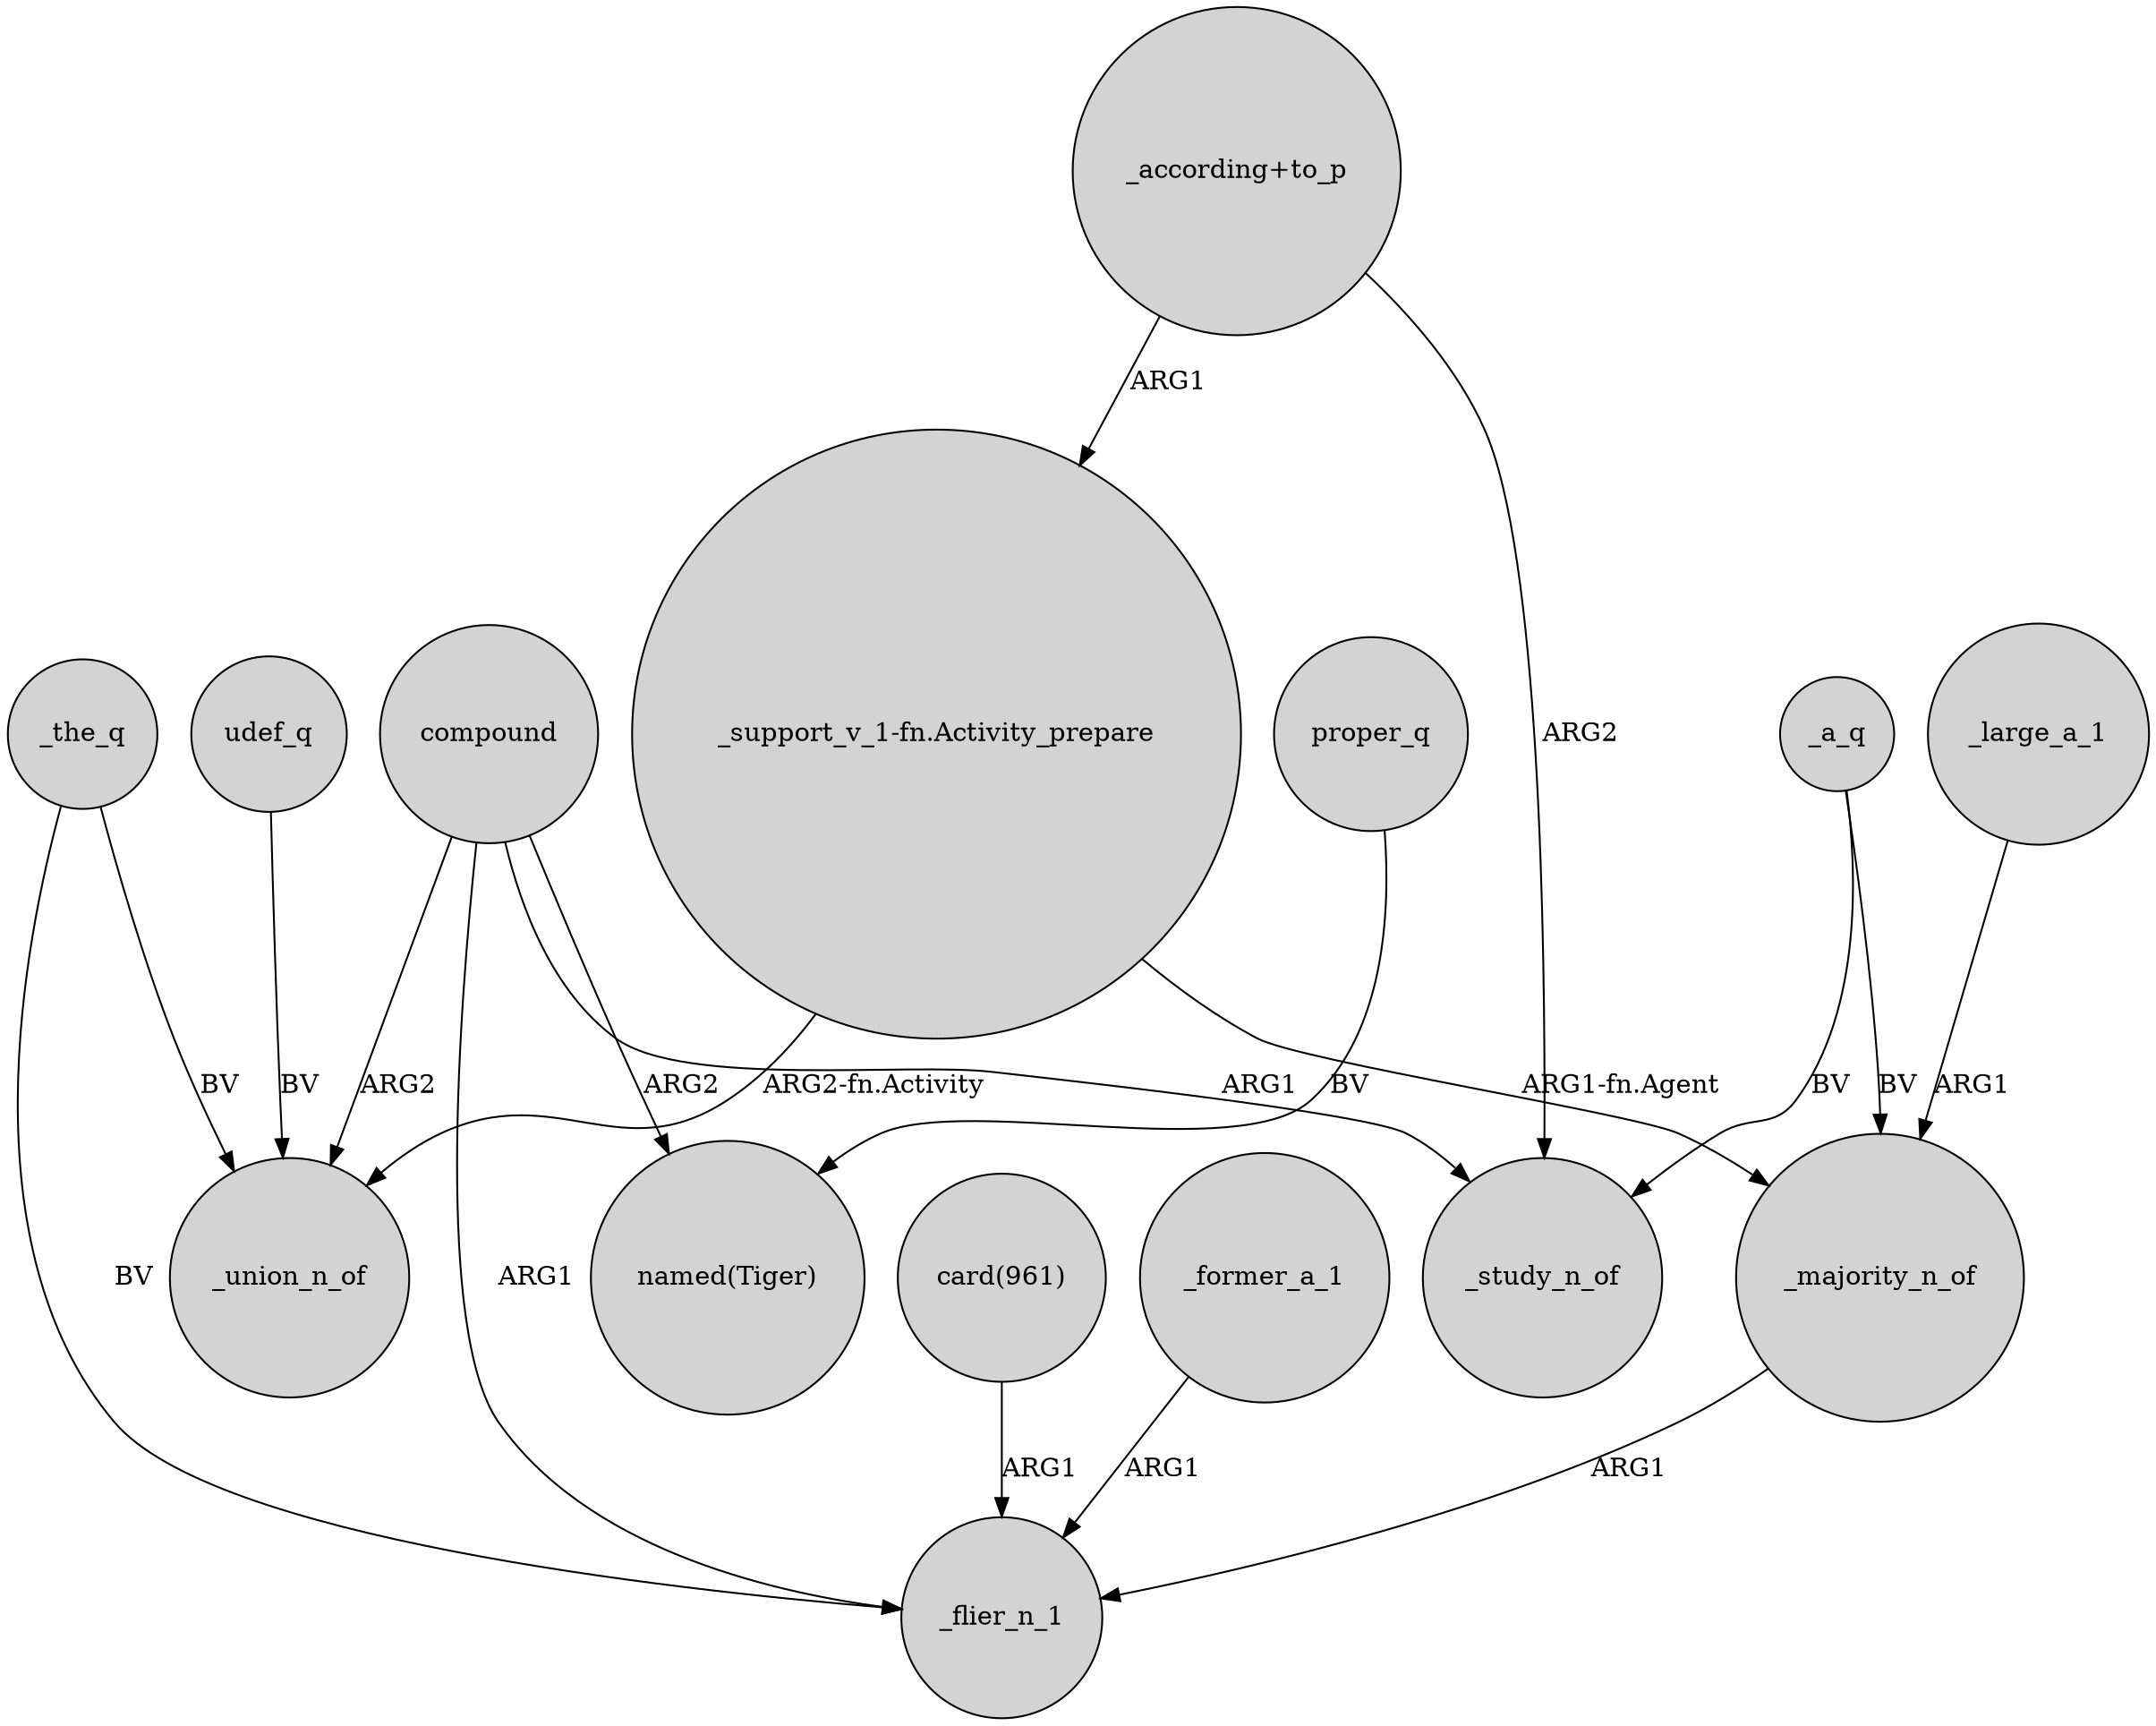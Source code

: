 digraph {
	node [shape=circle style=filled]
	compound -> _union_n_of [label=ARG2]
	"_support_v_1-fn.Activity_prepare" -> _union_n_of [label="ARG2-fn.Activity"]
	compound -> _study_n_of [label=ARG1]
	"_according+to_p" -> "_support_v_1-fn.Activity_prepare" [label=ARG1]
	"_according+to_p" -> _study_n_of [label=ARG2]
	_majority_n_of -> _flier_n_1 [label=ARG1]
	_a_q -> _majority_n_of [label=BV]
	compound -> _flier_n_1 [label=ARG1]
	_the_q -> _union_n_of [label=BV]
	proper_q -> "named(Tiger)" [label=BV]
	udef_q -> _union_n_of [label=BV]
	_the_q -> _flier_n_1 [label=BV]
	compound -> "named(Tiger)" [label=ARG2]
	"_support_v_1-fn.Activity_prepare" -> _majority_n_of [label="ARG1-fn.Agent"]
	_a_q -> _study_n_of [label=BV]
	"card(961)" -> _flier_n_1 [label=ARG1]
	_former_a_1 -> _flier_n_1 [label=ARG1]
	_large_a_1 -> _majority_n_of [label=ARG1]
}
